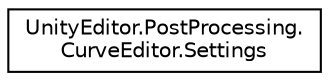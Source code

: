 digraph "Graphical Class Hierarchy"
{
  edge [fontname="Helvetica",fontsize="10",labelfontname="Helvetica",labelfontsize="10"];
  node [fontname="Helvetica",fontsize="10",shape=record];
  rankdir="LR";
  Node0 [label="UnityEditor.PostProcessing.\lCurveEditor.Settings",height=0.2,width=0.4,color="black", fillcolor="white", style="filled",URL="$struct_unity_editor_1_1_post_processing_1_1_curve_editor_1_1_settings.html"];
}
